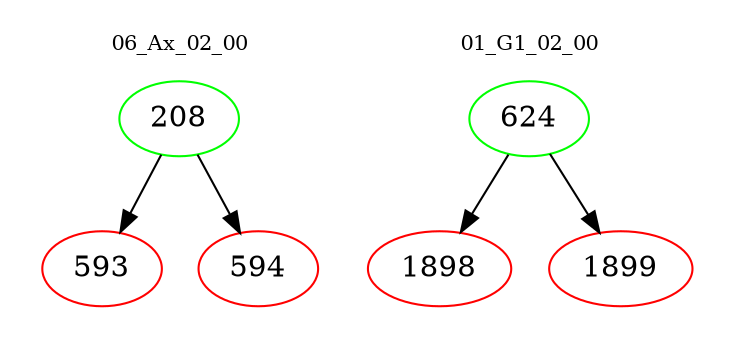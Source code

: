 digraph{
subgraph cluster_0 {
color = white
label = "06_Ax_02_00";
fontsize=10;
T0_208 [label="208", color="green"]
T0_208 -> T0_593 [color="black"]
T0_593 [label="593", color="red"]
T0_208 -> T0_594 [color="black"]
T0_594 [label="594", color="red"]
}
subgraph cluster_1 {
color = white
label = "01_G1_02_00";
fontsize=10;
T1_624 [label="624", color="green"]
T1_624 -> T1_1898 [color="black"]
T1_1898 [label="1898", color="red"]
T1_624 -> T1_1899 [color="black"]
T1_1899 [label="1899", color="red"]
}
}
